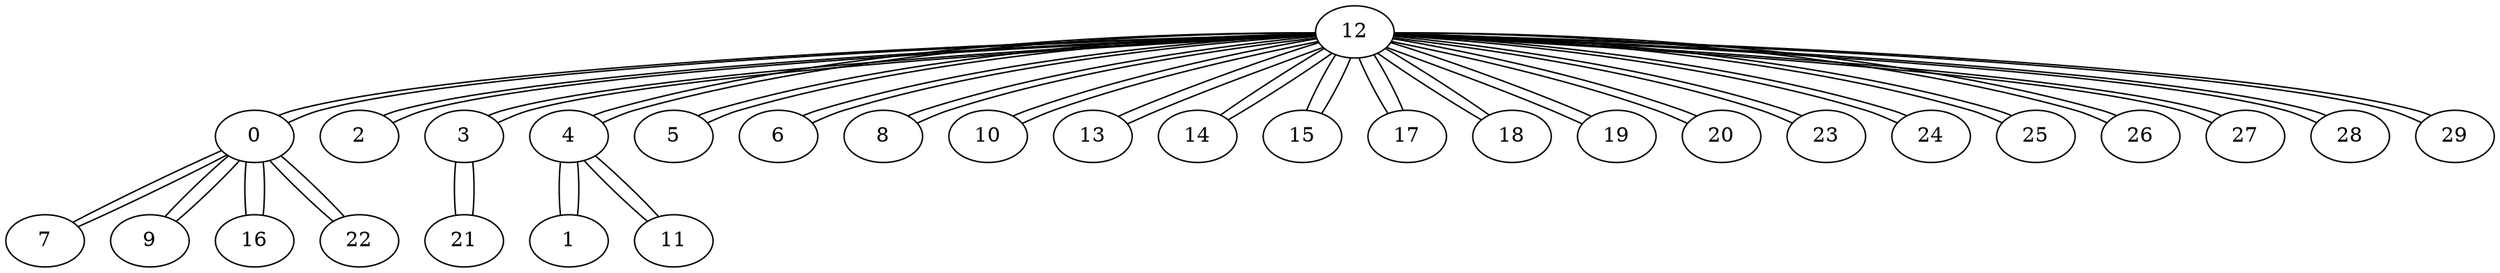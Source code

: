 graph sample {
12 -- 0;
0 -- 12;
12 -- 2;
2 -- 12;
12 -- 3;
3 -- 12;
12 -- 4;
4 -- 12;
12 -- 5;
5 -- 12;
12 -- 6;
6 -- 12;
12 -- 8;
8 -- 12;
12 -- 10;
10 -- 12;
12 -- 13;
13 -- 12;
12 -- 14;
14 -- 12;
12 -- 15;
15 -- 12;
12 -- 17;
17 -- 12;
12 -- 18;
18 -- 12;
12 -- 19;
19 -- 12;
12 -- 20;
20 -- 12;
12 -- 23;
23 -- 12;
12 -- 24;
24 -- 12;
12 -- 25;
25 -- 12;
12 -- 26;
26 -- 12;
12 -- 27;
27 -- 12;
12 -- 28;
28 -- 12;
12 -- 29;
29 -- 12;
0 -- 7;
7 -- 0;
0 -- 9;
9 -- 0;
0 -- 16;
16 -- 0;
0 -- 22;
22 -- 0;
3 -- 21;
21 -- 3;
4 -- 1;
1 -- 4;
4 -- 11;
11 -- 4;
}